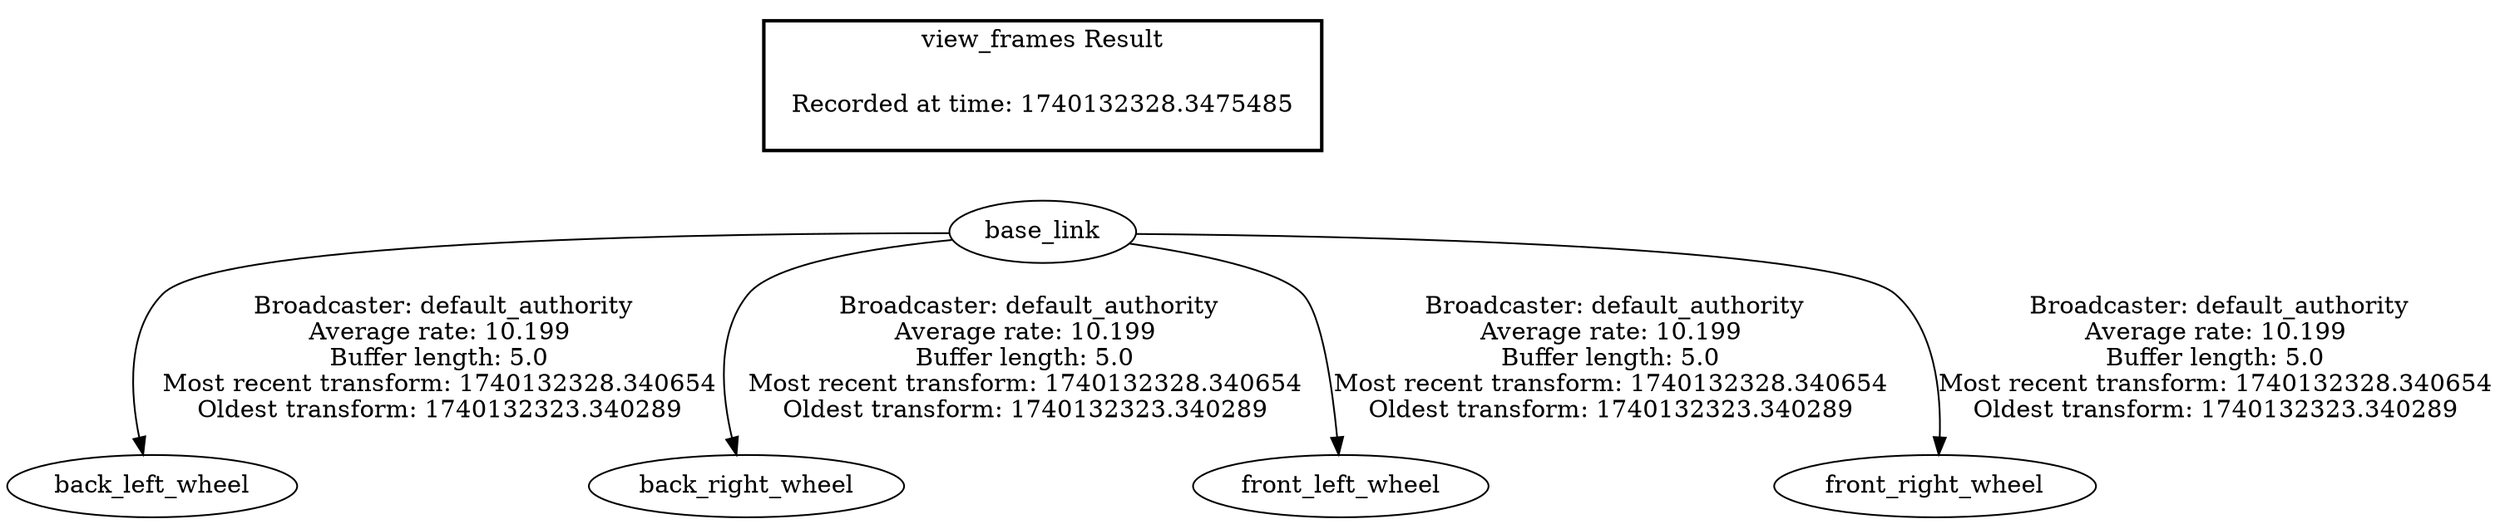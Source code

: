 digraph G {
"base_link" -> "back_left_wheel"[label=" Broadcaster: default_authority\nAverage rate: 10.199\nBuffer length: 5.0\nMost recent transform: 1740132328.340654\nOldest transform: 1740132323.340289\n"];
"base_link" -> "back_right_wheel"[label=" Broadcaster: default_authority\nAverage rate: 10.199\nBuffer length: 5.0\nMost recent transform: 1740132328.340654\nOldest transform: 1740132323.340289\n"];
"base_link" -> "front_left_wheel"[label=" Broadcaster: default_authority\nAverage rate: 10.199\nBuffer length: 5.0\nMost recent transform: 1740132328.340654\nOldest transform: 1740132323.340289\n"];
"base_link" -> "front_right_wheel"[label=" Broadcaster: default_authority\nAverage rate: 10.199\nBuffer length: 5.0\nMost recent transform: 1740132328.340654\nOldest transform: 1740132323.340289\n"];
edge [style=invis];
 subgraph cluster_legend { style=bold; color=black; label ="view_frames Result";
"Recorded at time: 1740132328.3475485"[ shape=plaintext ] ;
}->"base_link";
}